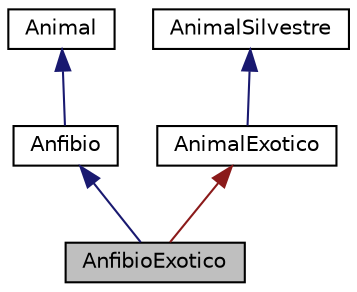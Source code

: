 digraph "AnfibioExotico"
{
  edge [fontname="Helvetica",fontsize="10",labelfontname="Helvetica",labelfontsize="10"];
  node [fontname="Helvetica",fontsize="10",shape=record];
  Node0 [label="AnfibioExotico",height=0.2,width=0.4,color="black", fillcolor="grey75", style="filled", fontcolor="black"];
  Node1 -> Node0 [dir="back",color="midnightblue",fontsize="10",style="solid",fontname="Helvetica"];
  Node1 [label="Anfibio",height=0.2,width=0.4,color="black", fillcolor="white", style="filled",URL="$classAnfibio.html"];
  Node2 -> Node1 [dir="back",color="midnightblue",fontsize="10",style="solid",fontname="Helvetica"];
  Node2 [label="Animal",height=0.2,width=0.4,color="black", fillcolor="white", style="filled",URL="$classAnimal.html"];
  Node3 -> Node0 [dir="back",color="firebrick4",fontsize="10",style="solid",fontname="Helvetica"];
  Node3 [label="AnimalExotico",height=0.2,width=0.4,color="black", fillcolor="white", style="filled",URL="$classAnimalExotico.html"];
  Node4 -> Node3 [dir="back",color="midnightblue",fontsize="10",style="solid",fontname="Helvetica"];
  Node4 [label="AnimalSilvestre",height=0.2,width=0.4,color="black", fillcolor="white", style="filled",URL="$classAnimalSilvestre.html"];
}
